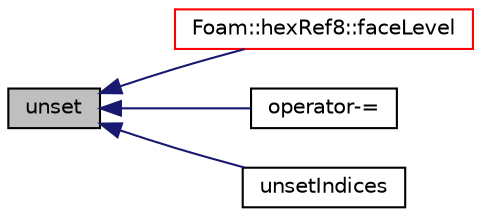 digraph "unset"
{
  bgcolor="transparent";
  edge [fontname="Helvetica",fontsize="10",labelfontname="Helvetica",labelfontsize="10"];
  node [fontname="Helvetica",fontsize="10",shape=record];
  rankdir="LR";
  Node1 [label="unset",height=0.2,width=0.4,color="black", fillcolor="grey75", style="filled", fontcolor="black"];
  Node1 -> Node2 [dir="back",color="midnightblue",fontsize="10",style="solid",fontname="Helvetica"];
  Node2 [label="Foam::hexRef8::faceLevel",height=0.2,width=0.4,color="red",URL="$a01019.html#a095b06c020f0468b4699b5e755d54045",tooltip="Gets level such that the face has four points <= level. "];
  Node1 -> Node3 [dir="back",color="midnightblue",fontsize="10",style="solid",fontname="Helvetica"];
  Node3 [label="operator-=",height=0.2,width=0.4,color="black",URL="$a01794.html#a1d3f597bba33f718c173fe6efea6e290",tooltip="Remove entries from this list - unset the specified bits. "];
  Node1 -> Node4 [dir="back",color="midnightblue",fontsize="10",style="solid",fontname="Helvetica"];
  Node4 [label="unsetIndices",height=0.2,width=0.4,color="black",URL="$a01794.html#a2513451924ed4ff4fae85c1043429af2"];
}
